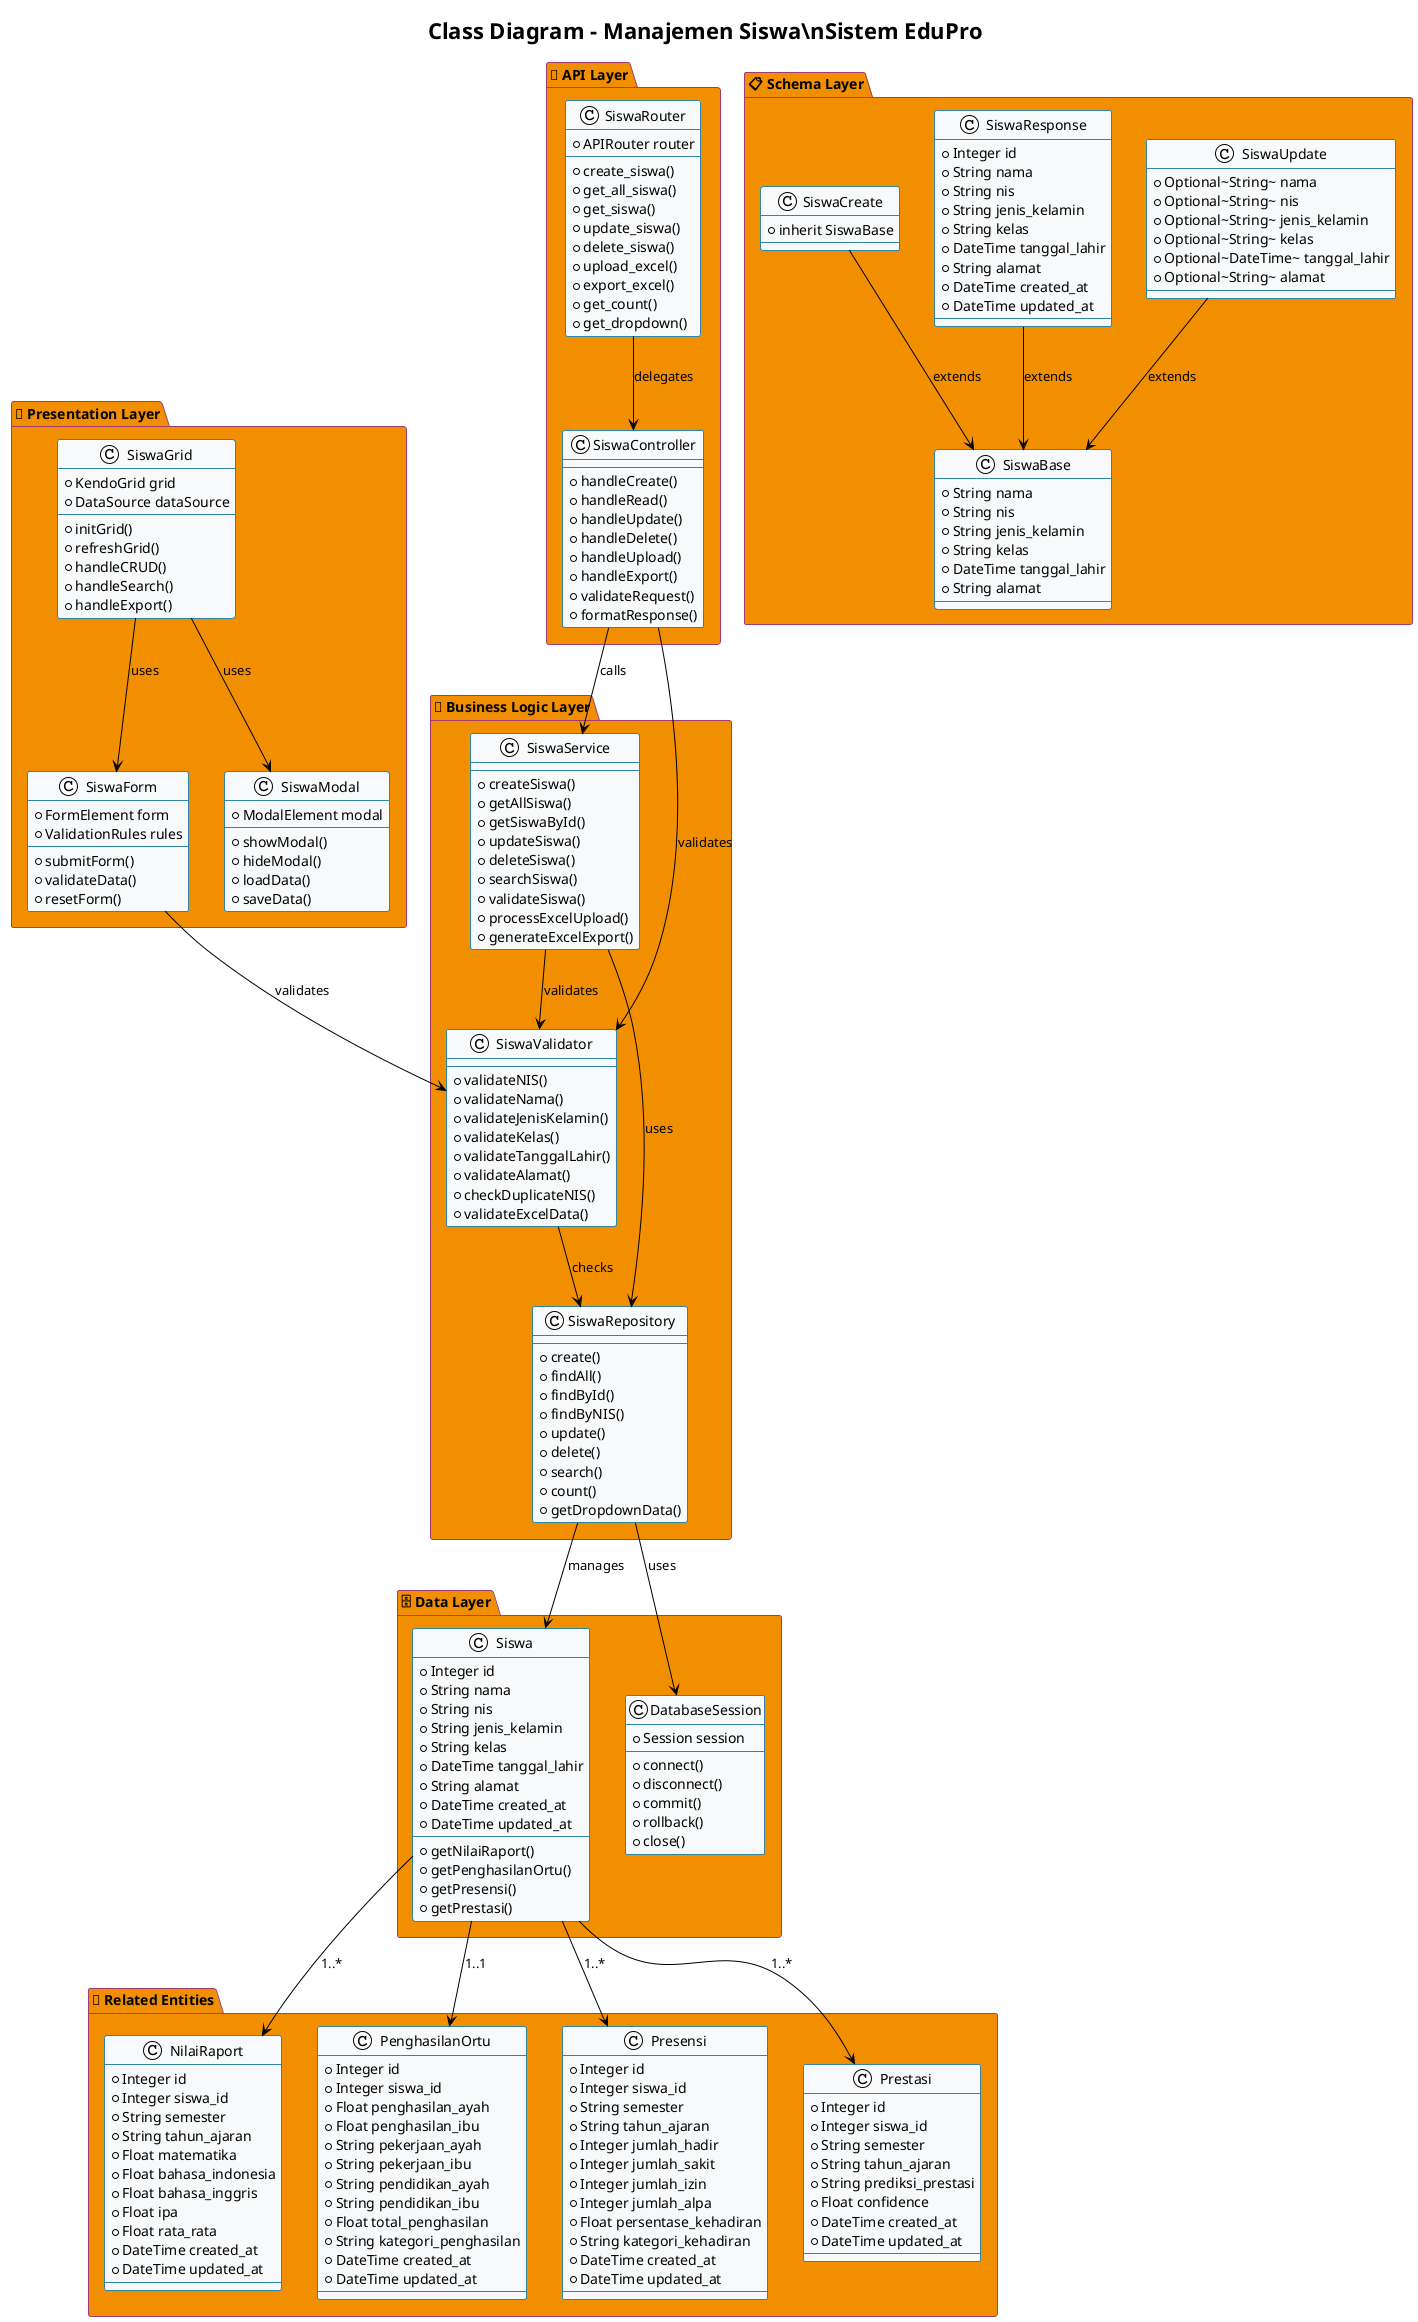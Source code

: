 @startuml Class_Diagram_Manajemen_Siswa_EduPro
!theme plain
skinparam backgroundColor #FFFFFF
skinparam classBorderColor #2E86AB
skinparam classBackgroundColor #F8F9FA
skinparam packageBorderColor #A23B72
skinparam packageBackgroundColor #F18F01

title Class Diagram - Manajemen Siswa\\nSistem EduPro

package "📱 Presentation Layer" {
    class SiswaGrid {
        +KendoGrid grid
        +DataSource dataSource
        +initGrid()
        +refreshGrid()
        +handleCRUD()
        +handleSearch()
        +handleExport()
    }
    
    class SiswaForm {
        +FormElement form
        +ValidationRules rules
        +submitForm()
        +validateData()
        +resetForm()
    }
    
    class SiswaModal {
        +ModalElement modal
        +showModal()
        +hideModal()
        +loadData()
        +saveData()
    }
}

package "🔌 API Layer" {
    class SiswaRouter {
        +APIRouter router
        +create_siswa()
        +get_all_siswa()
        +get_siswa()
        +update_siswa()
        +delete_siswa()
        +upload_excel()
        +export_excel()
        +get_count()
        +get_dropdown()
    }
    
    class SiswaController {
        +handleCreate()
        +handleRead()
        +handleUpdate()
        +handleDelete()
        +handleUpload()
        +handleExport()
        +validateRequest()
        +formatResponse()
    }
}

package "💼 Business Logic Layer" {
    class SiswaService {
        +createSiswa()
        +getAllSiswa()
        +getSiswaById()
        +updateSiswa()
        +deleteSiswa()
        +searchSiswa()
        +validateSiswa()
        +processExcelUpload()
        +generateExcelExport()
    }
    
    class SiswaValidator {
        +validateNIS()
        +validateNama()
        +validateJenisKelamin()
        +validateKelas()
        +validateTanggalLahir()
        +validateAlamat()
        +checkDuplicateNIS()
        +validateExcelData()
    }
    
    class SiswaRepository {
        +create()
        +findAll()
        +findById()
        +findByNIS()
        +update()
        +delete()
        +search()
        +count()
        +getDropdownData()
    }
}

package "🗄️ Data Layer" {
    class Siswa {
        +Integer id
        +String nama
        +String nis
        +String jenis_kelamin
        +String kelas
        +DateTime tanggal_lahir
        +String alamat
        +DateTime created_at
        +DateTime updated_at
        +getNilaiRaport()
        +getPenghasilanOrtu()
        +getPresensi()
        +getPrestasi()
    }
    
    class DatabaseSession {
        +Session session
        +connect()
        +disconnect()
        +commit()
        +rollback()
        +close()
    }
}

package "📋 Schema Layer" {
    class SiswaBase {
        +String nama
        +String nis
        +String jenis_kelamin
        +String kelas
        +DateTime tanggal_lahir
        +String alamat
    }
    
    class SiswaCreate {
        +inherit SiswaBase
    }
    
    class SiswaUpdate {
        +Optional~String~ nama
        +Optional~String~ nis
        +Optional~String~ jenis_kelamin
        +Optional~String~ kelas
        +Optional~DateTime~ tanggal_lahir
        +Optional~String~ alamat
    }
    
    class SiswaResponse {
        +Integer id
        +String nama
        +String nis
        +String jenis_kelamin
        +String kelas
        +DateTime tanggal_lahir
        +String alamat
        +DateTime created_at
        +DateTime updated_at
    }
}

package "🔗 Related Entities" {
    class NilaiRaport {
        +Integer id
        +Integer siswa_id
        +String semester
        +String tahun_ajaran
        +Float matematika
        +Float bahasa_indonesia
        +Float bahasa_inggris
        +Float ipa
        +Float rata_rata
        +DateTime created_at
        +DateTime updated_at
    }
    
    class PenghasilanOrtu {
        +Integer id
        +Integer siswa_id
        +Float penghasilan_ayah
        +Float penghasilan_ibu
        +String pekerjaan_ayah
        +String pekerjaan_ibu
        +String pendidikan_ayah
        +String pendidikan_ibu
        +Float total_penghasilan
        +String kategori_penghasilan
        +DateTime created_at
        +DateTime updated_at
    }
    
    class Presensi {
        +Integer id
        +Integer siswa_id
        +String semester
        +String tahun_ajaran
        +Integer jumlah_hadir
        +Integer jumlah_sakit
        +Integer jumlah_izin
        +Integer jumlah_alpa
        +Float persentase_kehadiran
        +String kategori_kehadiran
        +DateTime created_at
        +DateTime updated_at
    }
    
    class Prestasi {
        +Integer id
        +Integer siswa_id
        +String semester
        +String tahun_ajaran
        +String prediksi_prestasi
        +Float confidence
        +DateTime created_at
        +DateTime updated_at
    }
}

' Relationships
SiswaGrid --> SiswaForm : uses
SiswaGrid --> SiswaModal : uses
SiswaForm --> SiswaValidator : validates

SiswaRouter --> SiswaController : delegates
SiswaController --> SiswaService : calls
SiswaController --> SiswaValidator : validates

SiswaService --> SiswaRepository : uses
SiswaService --> SiswaValidator : validates
SiswaValidator --> SiswaRepository : checks

SiswaRepository --> Siswa : manages
SiswaRepository --> DatabaseSession : uses
Siswa --> NilaiRaport : 1..*
Siswa --> PenghasilanOrtu : 1..1
Siswa --> Presensi : 1..*
Siswa --> Prestasi : 1..*

SiswaCreate --> SiswaBase : extends
SiswaUpdate --> SiswaBase : extends
SiswaResponse --> SiswaBase : extends

@enduml 